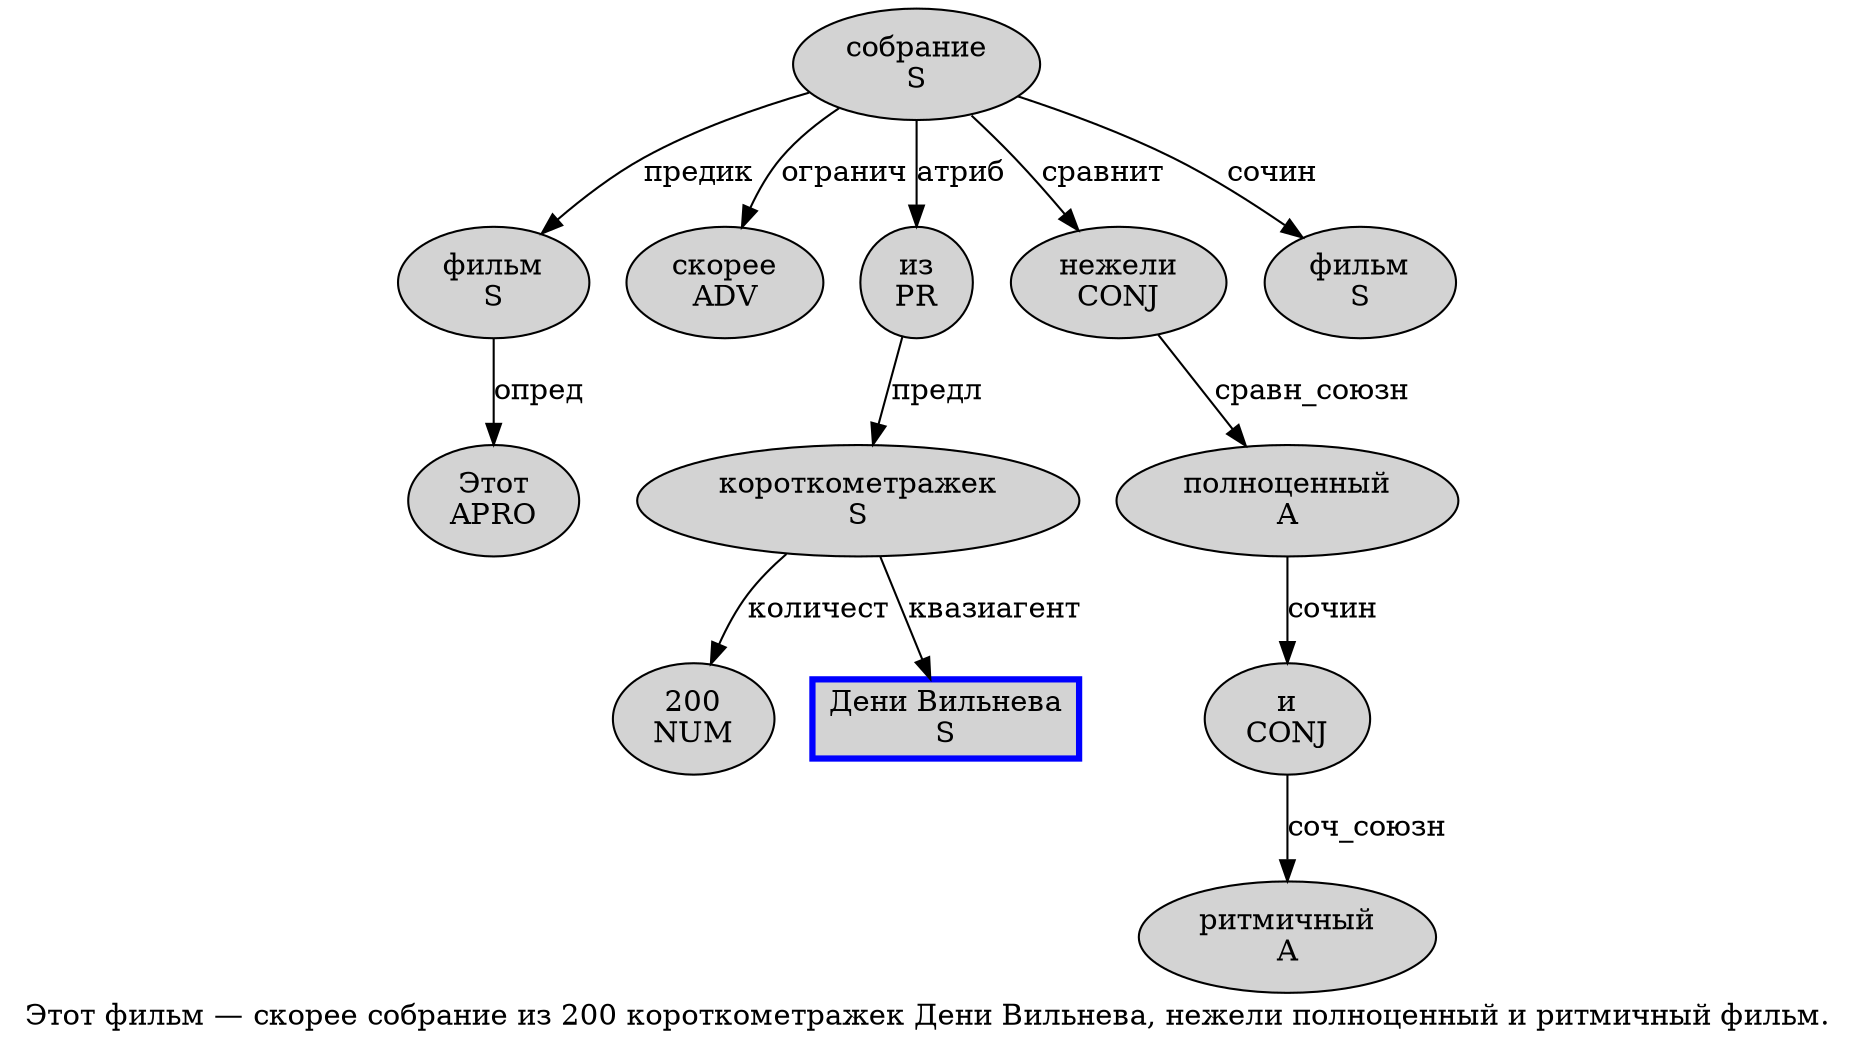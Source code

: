 digraph SENTENCE_2610 {
	graph [label="Этот фильм — скорее собрание из 200 короткометражек Дени Вильнева, нежели полноценный и ритмичный фильм."]
	node [style=filled]
		0 [label="Этот
APRO" color="" fillcolor=lightgray penwidth=1 shape=ellipse]
		1 [label="фильм
S" color="" fillcolor=lightgray penwidth=1 shape=ellipse]
		3 [label="скорее
ADV" color="" fillcolor=lightgray penwidth=1 shape=ellipse]
		4 [label="собрание
S" color="" fillcolor=lightgray penwidth=1 shape=ellipse]
		5 [label="из
PR" color="" fillcolor=lightgray penwidth=1 shape=ellipse]
		6 [label="200
NUM" color="" fillcolor=lightgray penwidth=1 shape=ellipse]
		7 [label="короткометражек
S" color="" fillcolor=lightgray penwidth=1 shape=ellipse]
		8 [label="Дени Вильнева
S" color=blue fillcolor=lightgray penwidth=3 shape=box]
		10 [label="нежели
CONJ" color="" fillcolor=lightgray penwidth=1 shape=ellipse]
		11 [label="полноценный
A" color="" fillcolor=lightgray penwidth=1 shape=ellipse]
		12 [label="и
CONJ" color="" fillcolor=lightgray penwidth=1 shape=ellipse]
		13 [label="ритмичный
A" color="" fillcolor=lightgray penwidth=1 shape=ellipse]
		14 [label="фильм
S" color="" fillcolor=lightgray penwidth=1 shape=ellipse]
			5 -> 7 [label="предл"]
			1 -> 0 [label="опред"]
			4 -> 1 [label="предик"]
			4 -> 3 [label="огранич"]
			4 -> 5 [label="атриб"]
			4 -> 10 [label="сравнит"]
			4 -> 14 [label="сочин"]
			12 -> 13 [label="соч_союзн"]
			7 -> 6 [label="количест"]
			7 -> 8 [label="квазиагент"]
			11 -> 12 [label="сочин"]
			10 -> 11 [label="сравн_союзн"]
}